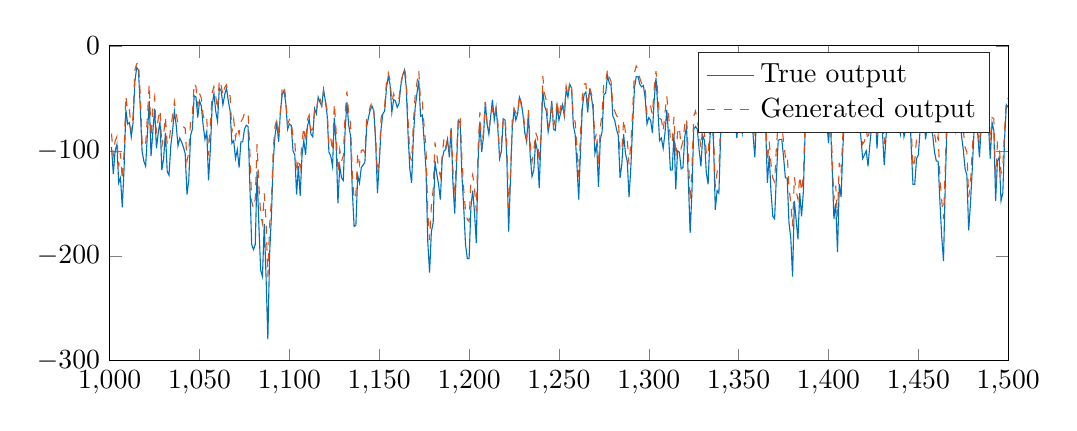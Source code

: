 % This file was created by matlab2tikz.
%
\definecolor{mycolor1}{rgb}{0.0,0.447,0.741}%
\definecolor{mycolor2}{rgb}{0.85,0.325,0.098}%
%
\begin{tikzpicture}

\begin{axis}[%
width=11.411cm,
height=4cm,
at={(0cm,0cm)},
scale only axis,
xmin=1000,
xmax=1500,
ymin=-300,
ymax=0,
axis background/.style={fill=white},
legend style={legend cell align=left, align=left, draw=white!15!black}
]
\addplot [color=mycolor1]
  table[row sep=crcr]{%
1001	-96.436\\
1002	-122.07\\
1003	-100.098\\
1004	-93.994\\
1005	-130.615\\
1006	-125.732\\
1007	-153.809\\
1008	-115.967\\
1009	-61.035\\
1010	-74.463\\
1011	-73.242\\
1012	-86.67\\
1013	-73.242\\
1014	-34.18\\
1015	-20.752\\
1016	-23.193\\
1017	-58.594\\
1018	-100.098\\
1019	-109.863\\
1020	-114.746\\
1021	-83.008\\
1022	-52.49\\
1023	-104.98\\
1024	-81.787\\
1025	-59.814\\
1026	-97.656\\
1027	-83.008\\
1028	-72.021\\
1029	-118.408\\
1030	-107.422\\
1031	-83.008\\
1032	-119.629\\
1033	-123.291\\
1034	-95.215\\
1035	-80.566\\
1036	-62.256\\
1037	-75.684\\
1038	-95.215\\
1039	-87.891\\
1040	-91.553\\
1041	-96.436\\
1042	-102.539\\
1043	-141.602\\
1044	-128.174\\
1045	-85.449\\
1046	-79.346\\
1047	-47.607\\
1048	-48.828\\
1049	-68.359\\
1050	-52.49\\
1051	-57.373\\
1052	-75.684\\
1053	-89.111\\
1054	-81.787\\
1055	-128.174\\
1056	-98.877\\
1057	-57.373\\
1058	-45.166\\
1059	-62.256\\
1060	-72.021\\
1061	-40.283\\
1062	-42.725\\
1063	-56.152\\
1064	-46.387\\
1065	-40.283\\
1066	-52.49\\
1067	-62.256\\
1068	-92.773\\
1069	-90.332\\
1070	-107.422\\
1071	-98.877\\
1072	-115.967\\
1073	-91.553\\
1074	-91.553\\
1075	-79.346\\
1076	-75.684\\
1077	-76.904\\
1078	-133.057\\
1079	-189.209\\
1080	-194.092\\
1081	-189.209\\
1082	-119.629\\
1083	-170.898\\
1084	-213.623\\
1085	-219.727\\
1086	-169.678\\
1087	-219.727\\
1088	-279.541\\
1089	-197.754\\
1090	-161.133\\
1091	-109.863\\
1092	-85.449\\
1093	-73.242\\
1094	-91.553\\
1095	-62.256\\
1096	-46.387\\
1097	-42.725\\
1098	-54.932\\
1099	-79.346\\
1100	-74.463\\
1101	-75.684\\
1102	-100.098\\
1103	-103.76\\
1104	-141.602\\
1105	-114.746\\
1106	-142.822\\
1107	-104.98\\
1108	-90.332\\
1109	-103.76\\
1110	-76.904\\
1111	-69.58\\
1112	-84.229\\
1113	-86.67\\
1114	-59.814\\
1115	-64.697\\
1116	-48.828\\
1117	-53.711\\
1118	-57.373\\
1119	-41.504\\
1120	-52.49\\
1121	-65.918\\
1122	-101.318\\
1123	-104.98\\
1124	-114.746\\
1125	-68.359\\
1126	-93.994\\
1127	-150.146\\
1128	-114.746\\
1129	-125.732\\
1130	-128.174\\
1131	-80.566\\
1132	-53.711\\
1133	-75.684\\
1134	-85.449\\
1135	-137.939\\
1136	-172.119\\
1137	-170.898\\
1138	-123.291\\
1139	-130.615\\
1140	-115.967\\
1141	-113.525\\
1142	-111.084\\
1143	-76.904\\
1144	-68.359\\
1145	-61.035\\
1146	-57.373\\
1147	-62.256\\
1148	-91.553\\
1149	-140.381\\
1150	-111.084\\
1151	-79.346\\
1152	-64.697\\
1153	-62.256\\
1154	-40.283\\
1155	-29.297\\
1156	-36.621\\
1157	-63.477\\
1158	-51.27\\
1159	-52.49\\
1160	-58.594\\
1161	-54.932\\
1162	-37.842\\
1163	-28.076\\
1164	-23.193\\
1165	-39.063\\
1166	-83.008\\
1167	-117.188\\
1168	-130.615\\
1169	-86.67\\
1170	-58.594\\
1171	-45.166\\
1172	-32.959\\
1173	-67.139\\
1174	-65.918\\
1175	-91.553\\
1176	-117.188\\
1177	-186.768\\
1178	-216.064\\
1179	-177.002\\
1180	-168.457\\
1181	-109.863\\
1182	-122.07\\
1183	-131.836\\
1184	-146.484\\
1185	-108.643\\
1186	-100.098\\
1187	-98.877\\
1188	-89.111\\
1189	-106.201\\
1190	-78.125\\
1191	-130.615\\
1192	-159.912\\
1193	-113.525\\
1194	-70.801\\
1195	-73.242\\
1196	-123.291\\
1197	-153.809\\
1198	-189.209\\
1199	-202.637\\
1200	-202.637\\
1201	-153.809\\
1202	-137.939\\
1203	-158.691\\
1204	-187.988\\
1205	-109.863\\
1206	-72.021\\
1207	-101.318\\
1208	-86.67\\
1209	-53.711\\
1210	-74.463\\
1211	-84.229\\
1212	-67.139\\
1213	-51.27\\
1214	-70.801\\
1215	-58.594\\
1216	-79.346\\
1217	-107.422\\
1218	-100.098\\
1219	-69.58\\
1220	-70.801\\
1221	-107.422\\
1222	-177.002\\
1223	-128.174\\
1224	-79.346\\
1225	-61.035\\
1226	-70.801\\
1227	-64.697\\
1228	-48.828\\
1229	-53.711\\
1230	-65.918\\
1231	-83.008\\
1232	-91.553\\
1233	-63.477\\
1234	-104.98\\
1235	-124.512\\
1236	-118.408\\
1237	-91.553\\
1238	-100.098\\
1239	-135.498\\
1240	-87.891\\
1241	-42.725\\
1242	-57.373\\
1243	-62.256\\
1244	-81.787\\
1245	-72.021\\
1246	-52.49\\
1247	-79.346\\
1248	-80.566\\
1249	-57.373\\
1250	-70.801\\
1251	-63.477\\
1252	-56.152\\
1253	-67.139\\
1254	-41.504\\
1255	-48.828\\
1256	-36.621\\
1257	-40.283\\
1258	-75.684\\
1259	-84.229\\
1260	-113.525\\
1261	-146.484\\
1262	-98.877\\
1263	-58.594\\
1264	-46.387\\
1265	-43.945\\
1266	-63.477\\
1267	-42.725\\
1268	-47.607\\
1269	-61.035\\
1270	-102.539\\
1271	-93.994\\
1272	-134.277\\
1273	-89.111\\
1274	-81.787\\
1275	-46.387\\
1276	-45.166\\
1277	-28.076\\
1278	-35.4\\
1279	-37.842\\
1280	-67.139\\
1281	-70.801\\
1282	-79.346\\
1283	-85.449\\
1284	-125.732\\
1285	-112.305\\
1286	-84.229\\
1287	-102.539\\
1288	-109.863\\
1289	-144.043\\
1290	-115.967\\
1291	-75.684\\
1292	-40.283\\
1293	-29.297\\
1294	-29.297\\
1295	-36.621\\
1296	-39.063\\
1297	-37.842\\
1298	-50.049\\
1299	-74.463\\
1300	-68.359\\
1301	-70.801\\
1302	-83.008\\
1303	-51.27\\
1304	-30.518\\
1305	-58.594\\
1306	-90.332\\
1307	-87.891\\
1308	-97.656\\
1309	-83.008\\
1310	-61.035\\
1311	-85.449\\
1312	-118.408\\
1313	-118.408\\
1314	-84.229\\
1315	-136.719\\
1316	-100.098\\
1317	-101.318\\
1318	-117.188\\
1319	-115.967\\
1320	-86.67\\
1321	-76.904\\
1322	-128.174\\
1323	-178.223\\
1324	-139.16\\
1325	-79.346\\
1326	-76.904\\
1327	-79.346\\
1328	-98.877\\
1329	-114.746\\
1330	-85.449\\
1331	-90.332\\
1332	-120.85\\
1333	-131.836\\
1334	-87.891\\
1335	-68.359\\
1336	-91.553\\
1337	-156.25\\
1338	-137.939\\
1339	-140.381\\
1340	-84.229\\
1341	-76.904\\
1342	-72.021\\
1343	-47.607\\
1344	-30.518\\
1345	-26.855\\
1346	-23.193\\
1347	-54.932\\
1348	-70.801\\
1349	-87.891\\
1350	-65.918\\
1351	-73.242\\
1352	-83.008\\
1353	-53.711\\
1354	-56.152\\
1355	-53.711\\
1356	-40.283\\
1357	-51.27\\
1358	-84.229\\
1359	-106.201\\
1360	-63.477\\
1361	-48.828\\
1362	-40.283\\
1363	-50.049\\
1364	-35.4\\
1365	-76.904\\
1366	-130.615\\
1367	-104.98\\
1368	-139.16\\
1369	-162.354\\
1370	-164.795\\
1371	-124.512\\
1372	-90.332\\
1373	-89.111\\
1374	-89.111\\
1375	-106.201\\
1376	-125.732\\
1377	-125.732\\
1378	-168.457\\
1379	-183.105\\
1380	-219.727\\
1381	-147.705\\
1382	-166.016\\
1383	-184.326\\
1384	-140.381\\
1385	-162.354\\
1386	-139.16\\
1387	-80.566\\
1388	-52.49\\
1389	-56.152\\
1390	-81.787\\
1391	-65.918\\
1392	-43.945\\
1393	-62.256\\
1394	-47.607\\
1395	-36.621\\
1396	-46.387\\
1397	-52.49\\
1398	-36.621\\
1399	-70.801\\
1400	-92.773\\
1401	-68.359\\
1402	-114.746\\
1403	-164.795\\
1404	-150.146\\
1405	-196.533\\
1406	-131.836\\
1407	-144.043\\
1408	-96.436\\
1409	-63.477\\
1410	-76.904\\
1411	-59.814\\
1412	-45.166\\
1413	-64.697\\
1414	-36.621\\
1415	-28.076\\
1416	-34.18\\
1417	-70.801\\
1418	-86.67\\
1419	-107.422\\
1420	-103.76\\
1421	-100.098\\
1422	-114.746\\
1423	-93.994\\
1424	-76.904\\
1425	-76.904\\
1426	-62.256\\
1427	-97.656\\
1428	-68.359\\
1429	-56.152\\
1430	-81.787\\
1431	-113.525\\
1432	-86.67\\
1433	-65.918\\
1434	-56.152\\
1435	-65.918\\
1436	-45.166\\
1437	-45.166\\
1438	-59.814\\
1439	-75.684\\
1440	-84.229\\
1441	-65.918\\
1442	-86.67\\
1443	-79.346\\
1444	-47.607\\
1445	-50.049\\
1446	-95.215\\
1447	-131.836\\
1448	-131.836\\
1449	-107.422\\
1450	-103.76\\
1451	-79.346\\
1452	-76.904\\
1453	-61.035\\
1454	-89.111\\
1455	-75.684\\
1456	-50.049\\
1457	-74.463\\
1458	-85.449\\
1459	-101.318\\
1460	-109.863\\
1461	-109.863\\
1462	-148.926\\
1463	-181.885\\
1464	-205.078\\
1465	-129.395\\
1466	-73.242\\
1467	-47.607\\
1468	-34.18\\
1469	-54.932\\
1470	-46.387\\
1471	-80.566\\
1472	-72.021\\
1473	-64.697\\
1474	-85.449\\
1475	-98.877\\
1476	-117.188\\
1477	-123.291\\
1478	-175.781\\
1479	-150.146\\
1480	-117.188\\
1481	-80.566\\
1482	-80.566\\
1483	-83.008\\
1484	-106.201\\
1485	-75.684\\
1486	-79.346\\
1487	-74.463\\
1488	-42.725\\
1489	-74.463\\
1490	-107.422\\
1491	-73.242\\
1492	-80.566\\
1493	-147.705\\
1494	-109.863\\
1495	-106.201\\
1496	-147.705\\
1497	-140.381\\
1498	-87.891\\
1499	-56.152\\
1500	-58.594\\
};
\addlegendentry{True output}

\addplot [color=mycolor2, dashed]
  table[row sep=crcr]{%
1001	-83.558\\
1002	-104.565\\
1003	-90.881\\
1004	-86.634\\
1005	-114.99\\
1006	-101.871\\
1007	-127.895\\
1008	-101.462\\
1009	-47.49\\
1010	-63.332\\
1011	-61.226\\
1012	-81.626\\
1013	-66.973\\
1014	-23.274\\
1015	-17.231\\
1016	-15.486\\
1017	-46.724\\
1018	-91.169\\
1019	-96.8\\
1020	-93.159\\
1021	-66.865\\
1022	-36.284\\
1023	-86.687\\
1024	-59.373\\
1025	-48.744\\
1026	-83.177\\
1027	-69.168\\
1028	-60.888\\
1029	-96.374\\
1030	-84.984\\
1031	-67.851\\
1032	-94.517\\
1033	-91.751\\
1034	-77.771\\
1035	-66.538\\
1036	-53.12\\
1037	-64.398\\
1038	-74.922\\
1039	-75.547\\
1040	-75.335\\
1041	-77.262\\
1042	-78.382\\
1043	-109.765\\
1044	-101.497\\
1045	-71.723\\
1046	-66.006\\
1047	-35.464\\
1048	-38.896\\
1049	-56.974\\
1050	-45.451\\
1051	-50.051\\
1052	-66.184\\
1053	-72.189\\
1054	-68.885\\
1055	-104.597\\
1056	-76.684\\
1057	-44.78\\
1058	-38.81\\
1059	-47.718\\
1060	-61.232\\
1061	-32.361\\
1062	-37.747\\
1063	-47.328\\
1064	-39.726\\
1065	-37.156\\
1066	-46.644\\
1067	-47.606\\
1068	-82.65\\
1069	-70.063\\
1070	-87.658\\
1071	-77.857\\
1072	-84.17\\
1073	-72.38\\
1074	-69.488\\
1075	-64.492\\
1076	-64.588\\
1077	-63.161\\
1078	-101.192\\
1079	-148.322\\
1080	-154.683\\
1081	-145.928\\
1082	-93.605\\
1083	-133.25\\
1084	-160.484\\
1085	-168.972\\
1086	-140.551\\
1087	-167.371\\
1088	-219.962\\
1089	-170.764\\
1090	-146.875\\
1091	-98.456\\
1092	-76.936\\
1093	-69.79\\
1094	-86.409\\
1095	-63.068\\
1096	-39.946\\
1097	-37.644\\
1098	-50.145\\
1099	-74.963\\
1100	-70.054\\
1101	-71.362\\
1102	-86.887\\
1103	-90.752\\
1104	-121.452\\
1105	-107.321\\
1106	-116.077\\
1107	-91.855\\
1108	-77.357\\
1109	-92.138\\
1110	-70.357\\
1111	-66.043\\
1112	-80.436\\
1113	-79.331\\
1114	-62.012\\
1115	-64.4\\
1116	-47.187\\
1117	-49.606\\
1118	-56.839\\
1119	-43.055\\
1120	-51.888\\
1121	-61.326\\
1122	-93.952\\
1123	-87.698\\
1124	-100.589\\
1125	-54.96\\
1126	-81.514\\
1127	-121.016\\
1128	-98.82\\
1129	-109.935\\
1130	-104.566\\
1131	-66.008\\
1132	-43.328\\
1133	-65.335\\
1134	-72.969\\
1135	-122.332\\
1136	-146.715\\
1137	-141.494\\
1138	-102.039\\
1139	-112.825\\
1140	-99.761\\
1141	-99.059\\
1142	-101.977\\
1143	-68.096\\
1144	-65.052\\
1145	-57.712\\
1146	-53.894\\
1147	-63.396\\
1148	-87.401\\
1149	-122.215\\
1150	-107.139\\
1151	-69.166\\
1152	-62.418\\
1153	-57.355\\
1154	-34.765\\
1155	-25.82\\
1156	-32.528\\
1157	-53.572\\
1158	-45.627\\
1159	-52.075\\
1160	-51.782\\
1161	-49.801\\
1162	-35.391\\
1163	-28.403\\
1164	-21.137\\
1165	-31.667\\
1166	-69.236\\
1167	-104.318\\
1168	-109.753\\
1169	-73.56\\
1170	-46.617\\
1171	-34.771\\
1172	-23.804\\
1173	-54.43\\
1174	-53.761\\
1175	-77.542\\
1176	-96.898\\
1177	-158.457\\
1178	-184.886\\
1179	-152.59\\
1180	-137.285\\
1181	-92.089\\
1182	-103.18\\
1183	-116.567\\
1184	-124.167\\
1185	-104.831\\
1186	-88.343\\
1187	-96.568\\
1188	-88.186\\
1189	-98.722\\
1190	-77.396\\
1191	-118.29\\
1192	-144.311\\
1193	-102.792\\
1194	-69.588\\
1195	-66.453\\
1196	-107.426\\
1197	-136.817\\
1198	-156.891\\
1199	-165.448\\
1200	-167.401\\
1201	-128.616\\
1202	-122.548\\
1203	-135.963\\
1204	-157.399\\
1205	-97.421\\
1206	-62.986\\
1207	-96.524\\
1208	-81.87\\
1209	-53.46\\
1210	-73.328\\
1211	-80.354\\
1212	-67.304\\
1213	-59.879\\
1214	-69.36\\
1215	-60.298\\
1216	-72.539\\
1217	-105.178\\
1218	-92.2\\
1219	-69.685\\
1220	-67.334\\
1221	-94.821\\
1222	-154.108\\
1223	-125.045\\
1224	-71.021\\
1225	-59.882\\
1226	-63.875\\
1227	-65.701\\
1228	-47.619\\
1229	-56.527\\
1230	-62.835\\
1231	-77.521\\
1232	-88.262\\
1233	-61.181\\
1234	-93.831\\
1235	-110.639\\
1236	-100.551\\
1237	-82.555\\
1238	-87.172\\
1239	-111.433\\
1240	-85.689\\
1241	-28.956\\
1242	-45.668\\
1243	-52.368\\
1244	-77.143\\
1245	-70.51\\
1246	-54.174\\
1247	-77.243\\
1248	-69.029\\
1249	-52.108\\
1250	-68.721\\
1251	-57.886\\
1252	-53.017\\
1253	-64.895\\
1254	-38.534\\
1255	-47.72\\
1256	-34.136\\
1257	-38.526\\
1258	-69.263\\
1259	-71.974\\
1260	-96.332\\
1261	-124.895\\
1262	-83.365\\
1263	-48.402\\
1264	-36.656\\
1265	-35.766\\
1266	-59.455\\
1267	-39.113\\
1268	-45.229\\
1269	-53.848\\
1270	-89.443\\
1271	-82.449\\
1272	-114.382\\
1273	-77.986\\
1274	-64.453\\
1275	-33.822\\
1276	-34.028\\
1277	-22.736\\
1278	-29.37\\
1279	-34.132\\
1280	-56.985\\
1281	-62.042\\
1282	-66.327\\
1283	-68.463\\
1284	-101.159\\
1285	-100.086\\
1286	-69.852\\
1287	-82.331\\
1288	-88.696\\
1289	-112.974\\
1290	-93.252\\
1291	-62.645\\
1292	-25.758\\
1293	-19.185\\
1294	-22.358\\
1295	-30.777\\
1296	-35.696\\
1297	-35.683\\
1298	-41.451\\
1299	-65.659\\
1300	-59.829\\
1301	-57.756\\
1302	-65.395\\
1303	-40.21\\
1304	-24.196\\
1305	-45.265\\
1306	-69.256\\
1307	-70.172\\
1308	-81.416\\
1309	-64.039\\
1310	-47.957\\
1311	-65.551\\
1312	-88.936\\
1313	-92.796\\
1314	-67.757\\
1315	-106.542\\
1316	-82.89\\
1317	-77.351\\
1318	-97.272\\
1319	-91.027\\
1320	-75.565\\
1321	-68.898\\
1322	-103.601\\
1323	-147.888\\
1324	-116.371\\
1325	-66.969\\
1326	-62.159\\
1327	-70.437\\
1328	-83.399\\
1329	-96.955\\
1330	-76.389\\
1331	-83.805\\
1332	-101.732\\
1333	-105.043\\
1334	-75.399\\
1335	-66.538\\
1336	-80.883\\
1337	-134.917\\
1338	-120.151\\
1339	-116.957\\
1340	-73.065\\
1341	-62.581\\
1342	-64.675\\
1343	-40.411\\
1344	-25.685\\
1345	-21.326\\
1346	-19.466\\
1347	-42.86\\
1348	-63.029\\
1349	-78.251\\
1350	-58.273\\
1351	-58.33\\
1352	-65.323\\
1353	-39.767\\
1354	-45.832\\
1355	-43.653\\
1356	-33.588\\
1357	-45.596\\
1358	-66.763\\
1359	-86.711\\
1360	-50.695\\
1361	-40.779\\
1362	-35.226\\
1363	-43.242\\
1364	-29.833\\
1365	-68.128\\
1366	-110.64\\
1367	-91.034\\
1368	-112.254\\
1369	-126.082\\
1370	-129.78\\
1371	-97.017\\
1372	-72.623\\
1373	-76.673\\
1374	-75.532\\
1375	-91.55\\
1376	-105.843\\
1377	-102.753\\
1378	-135.152\\
1379	-149.178\\
1380	-171.911\\
1381	-125.012\\
1382	-138.552\\
1383	-146.061\\
1384	-123.731\\
1385	-138.841\\
1386	-123.682\\
1387	-71.397\\
1388	-42.915\\
1389	-47.6\\
1390	-71.731\\
1391	-63.123\\
1392	-45.906\\
1393	-62.535\\
1394	-45.049\\
1395	-37.253\\
1396	-45.568\\
1397	-44.902\\
1398	-39.306\\
1399	-62.299\\
1400	-81.273\\
1401	-61.415\\
1402	-103.504\\
1403	-146.515\\
1404	-133.134\\
1405	-162.714\\
1406	-111.453\\
1407	-122.016\\
1408	-84.005\\
1409	-48.908\\
1410	-66.695\\
1411	-56.438\\
1412	-42.919\\
1413	-59.364\\
1414	-39.059\\
1415	-22.221\\
1416	-30.557\\
1417	-56.535\\
1418	-80.431\\
1419	-93.74\\
1420	-90.93\\
1421	-80.142\\
1422	-90.309\\
1423	-76.231\\
1424	-65.143\\
1425	-67.558\\
1426	-55.671\\
1427	-85.378\\
1428	-57.356\\
1429	-50.527\\
1430	-74.139\\
1431	-93.488\\
1432	-74.778\\
1433	-58.856\\
1434	-52.573\\
1435	-59.116\\
1436	-41.058\\
1437	-41.046\\
1438	-54.603\\
1439	-62.873\\
1440	-72.417\\
1441	-60.671\\
1442	-71.994\\
1443	-64.728\\
1444	-39.88\\
1445	-45.013\\
1446	-77.8\\
1447	-116.254\\
1448	-109.095\\
1449	-88.754\\
1450	-83.279\\
1451	-69.654\\
1452	-64.345\\
1453	-57.609\\
1454	-72.604\\
1455	-71.447\\
1456	-44.003\\
1457	-68.397\\
1458	-69.654\\
1459	-83.683\\
1460	-94.366\\
1461	-85.755\\
1462	-124.66\\
1463	-147.296\\
1464	-164.761\\
1465	-114.555\\
1466	-56.252\\
1467	-33.925\\
1468	-23.394\\
1469	-42.199\\
1470	-40.617\\
1471	-74.194\\
1472	-65.19\\
1473	-58.664\\
1474	-73.875\\
1475	-79.858\\
1476	-96.679\\
1477	-101.035\\
1478	-143.941\\
1479	-132.153\\
1480	-98.58\\
1481	-73.805\\
1482	-67.67\\
1483	-78.655\\
1484	-93.677\\
1485	-71.886\\
1486	-72.084\\
1487	-75.64\\
1488	-34.376\\
1489	-66.669\\
1490	-91.642\\
1491	-68.392\\
1492	-69.468\\
1493	-130.52\\
1494	-91.866\\
1495	-93.991\\
1496	-121.482\\
1497	-114.51\\
1498	-79.53\\
1499	-49.81\\
1500	-50.51\\
};
\addlegendentry{Generated output}

\end{axis}
\end{tikzpicture}%